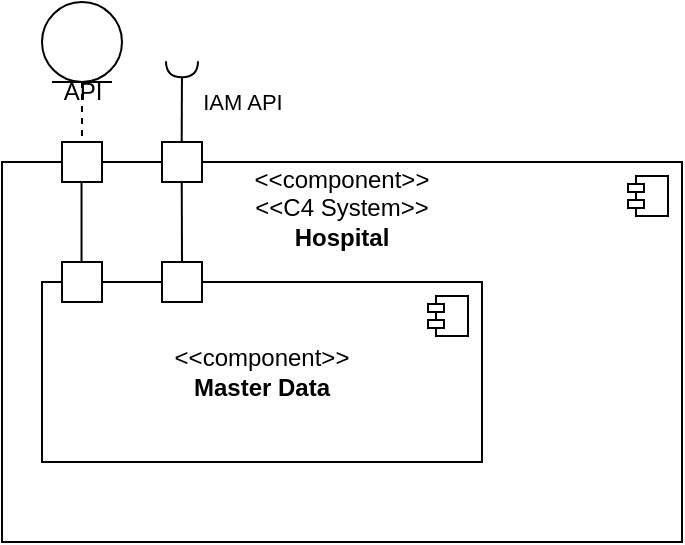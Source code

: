 <mxfile version="24.1.0" type="device">
  <diagram name="Página-1" id="HnM5bIwWVijFqjH4xQIT">
    <mxGraphModel dx="386" dy="460" grid="1" gridSize="10" guides="1" tooltips="1" connect="1" arrows="1" fold="1" page="1" pageScale="1" pageWidth="827" pageHeight="1169" math="0" shadow="0">
      <root>
        <mxCell id="0" />
        <mxCell id="1" parent="0" />
        <mxCell id="9hvnd5XY3FECfgj-unJh-1" value="&amp;lt;&amp;lt;component&amp;gt;&amp;gt;&lt;div&gt;&amp;lt;&amp;lt;C4 System&amp;gt;&amp;gt;&lt;br&gt;&lt;b&gt;Hospital&lt;/b&gt;&lt;/div&gt;&lt;div&gt;&lt;b&gt;&lt;br&gt;&lt;/b&gt;&lt;/div&gt;&lt;div&gt;&lt;b&gt;&lt;br&gt;&lt;/b&gt;&lt;/div&gt;&lt;div&gt;&lt;b&gt;&lt;br&gt;&lt;/b&gt;&lt;/div&gt;&lt;div&gt;&lt;b&gt;&lt;br&gt;&lt;/b&gt;&lt;/div&gt;&lt;div&gt;&lt;b&gt;&lt;br&gt;&lt;/b&gt;&lt;/div&gt;&lt;div&gt;&lt;b&gt;&lt;br&gt;&lt;/b&gt;&lt;/div&gt;&lt;div&gt;&lt;b&gt;&lt;br&gt;&lt;/b&gt;&lt;/div&gt;&lt;div&gt;&lt;b&gt;&lt;br&gt;&lt;/b&gt;&lt;/div&gt;&lt;div&gt;&lt;b&gt;&lt;br&gt;&lt;/b&gt;&lt;/div&gt;&lt;div&gt;&lt;b&gt;&lt;br&gt;&lt;/b&gt;&lt;/div&gt;" style="html=1;dropTarget=0;whiteSpace=wrap;" parent="1" vertex="1">
          <mxGeometry x="220" y="280" width="340" height="190" as="geometry" />
        </mxCell>
        <mxCell id="9hvnd5XY3FECfgj-unJh-2" value="" style="shape=module;jettyWidth=8;jettyHeight=4;" parent="9hvnd5XY3FECfgj-unJh-1" vertex="1">
          <mxGeometry x="1" width="20" height="20" relative="1" as="geometry">
            <mxPoint x="-27" y="7" as="offset" />
          </mxGeometry>
        </mxCell>
        <mxCell id="9hvnd5XY3FECfgj-unJh-3" value="" style="shape=umlLifeline;perimeter=lifelinePerimeter;whiteSpace=wrap;html=1;container=1;dropTarget=0;collapsible=0;recursiveResize=0;outlineConnect=0;portConstraint=eastwest;newEdgeStyle={&quot;curved&quot;:0,&quot;rounded&quot;:0};participant=umlEntity;" parent="1" vertex="1">
          <mxGeometry x="240" y="200" width="40" height="80" as="geometry" />
        </mxCell>
        <mxCell id="9hvnd5XY3FECfgj-unJh-4" value="API" style="text;html=1;align=center;verticalAlign=middle;resizable=0;points=[];autosize=1;strokeColor=none;fillColor=none;" parent="1" vertex="1">
          <mxGeometry x="240" y="230" width="40" height="30" as="geometry" />
        </mxCell>
        <mxCell id="9hvnd5XY3FECfgj-unJh-5" value="" style="verticalLabelPosition=bottom;verticalAlign=top;html=1;shape=mxgraph.basic.rect;fillColor2=none;strokeWidth=1;size=20;indent=5;" parent="1" vertex="1">
          <mxGeometry x="250" y="270" width="20" height="20" as="geometry" />
        </mxCell>
        <mxCell id="ooqkrZ7QVD6ZfjdskcqB-1" value="&amp;lt;&amp;lt;component&amp;gt;&amp;gt;&lt;div&gt;&lt;b&gt;Master Data&lt;/b&gt;&lt;/div&gt;" style="html=1;dropTarget=0;whiteSpace=wrap;" vertex="1" parent="1">
          <mxGeometry x="240" y="340" width="220" height="90" as="geometry" />
        </mxCell>
        <mxCell id="ooqkrZ7QVD6ZfjdskcqB-2" value="" style="shape=module;jettyWidth=8;jettyHeight=4;" vertex="1" parent="ooqkrZ7QVD6ZfjdskcqB-1">
          <mxGeometry x="1" width="20" height="20" relative="1" as="geometry">
            <mxPoint x="-27" y="7" as="offset" />
          </mxGeometry>
        </mxCell>
        <mxCell id="ooqkrZ7QVD6ZfjdskcqB-3" value="" style="verticalLabelPosition=bottom;verticalAlign=top;html=1;shape=mxgraph.basic.rect;fillColor2=none;strokeWidth=1;size=20;indent=5;" vertex="1" parent="1">
          <mxGeometry x="250" y="330" width="20" height="20" as="geometry" />
        </mxCell>
        <mxCell id="ooqkrZ7QVD6ZfjdskcqB-4" value="" style="endArrow=none;html=1;rounded=0;exitX=0.488;exitY=0.015;exitDx=0;exitDy=0;exitPerimeter=0;entryX=0.488;entryY=1.026;entryDx=0;entryDy=0;entryPerimeter=0;" edge="1" parent="1" source="ooqkrZ7QVD6ZfjdskcqB-3" target="9hvnd5XY3FECfgj-unJh-5">
          <mxGeometry width="50" height="50" relative="1" as="geometry">
            <mxPoint x="320" y="370" as="sourcePoint" />
            <mxPoint x="370" y="320" as="targetPoint" />
          </mxGeometry>
        </mxCell>
        <mxCell id="ooqkrZ7QVD6ZfjdskcqB-5" value="" style="rounded=0;orthogonalLoop=1;jettySize=auto;html=1;endArrow=halfCircle;endFill=0;endSize=6;strokeWidth=1;sketch=0;fontSize=12;curved=1;exitX=0.492;exitY=0.078;exitDx=0;exitDy=0;exitPerimeter=0;" edge="1" parent="1" source="ooqkrZ7QVD6ZfjdskcqB-7">
          <mxGeometry relative="1" as="geometry">
            <mxPoint x="310" y="260" as="sourcePoint" />
            <mxPoint x="310" y="229.61" as="targetPoint" />
          </mxGeometry>
        </mxCell>
        <mxCell id="ooqkrZ7QVD6ZfjdskcqB-10" value="IAM API" style="edgeLabel;html=1;align=center;verticalAlign=middle;resizable=0;points=[];" vertex="1" connectable="0" parent="ooqkrZ7QVD6ZfjdskcqB-5">
          <mxGeometry x="0.428" y="-1" relative="1" as="geometry">
            <mxPoint x="29" y="8" as="offset" />
          </mxGeometry>
        </mxCell>
        <mxCell id="ooqkrZ7QVD6ZfjdskcqB-6" value="" style="ellipse;whiteSpace=wrap;html=1;align=center;aspect=fixed;fillColor=none;strokeColor=none;resizable=0;perimeter=centerPerimeter;rotatable=0;allowArrows=0;points=[];outlineConnect=1;" vertex="1" parent="1">
          <mxGeometry x="370" y="390" width="10" height="10" as="geometry" />
        </mxCell>
        <mxCell id="ooqkrZ7QVD6ZfjdskcqB-7" value="" style="verticalLabelPosition=bottom;verticalAlign=top;html=1;shape=mxgraph.basic.rect;fillColor2=none;strokeWidth=1;size=20;indent=5;" vertex="1" parent="1">
          <mxGeometry x="300" y="270" width="20" height="20" as="geometry" />
        </mxCell>
        <mxCell id="ooqkrZ7QVD6ZfjdskcqB-8" value="" style="verticalLabelPosition=bottom;verticalAlign=top;html=1;shape=mxgraph.basic.rect;fillColor2=none;strokeWidth=1;size=20;indent=5;" vertex="1" parent="1">
          <mxGeometry x="300" y="330" width="20" height="20" as="geometry" />
        </mxCell>
        <mxCell id="ooqkrZ7QVD6ZfjdskcqB-9" value="" style="endArrow=none;html=1;rounded=0;entryX=0.488;entryY=1.026;entryDx=0;entryDy=0;entryPerimeter=0;" edge="1" parent="1">
          <mxGeometry width="50" height="50" relative="1" as="geometry">
            <mxPoint x="310" y="330" as="sourcePoint" />
            <mxPoint x="309.87" y="290" as="targetPoint" />
          </mxGeometry>
        </mxCell>
      </root>
    </mxGraphModel>
  </diagram>
</mxfile>
